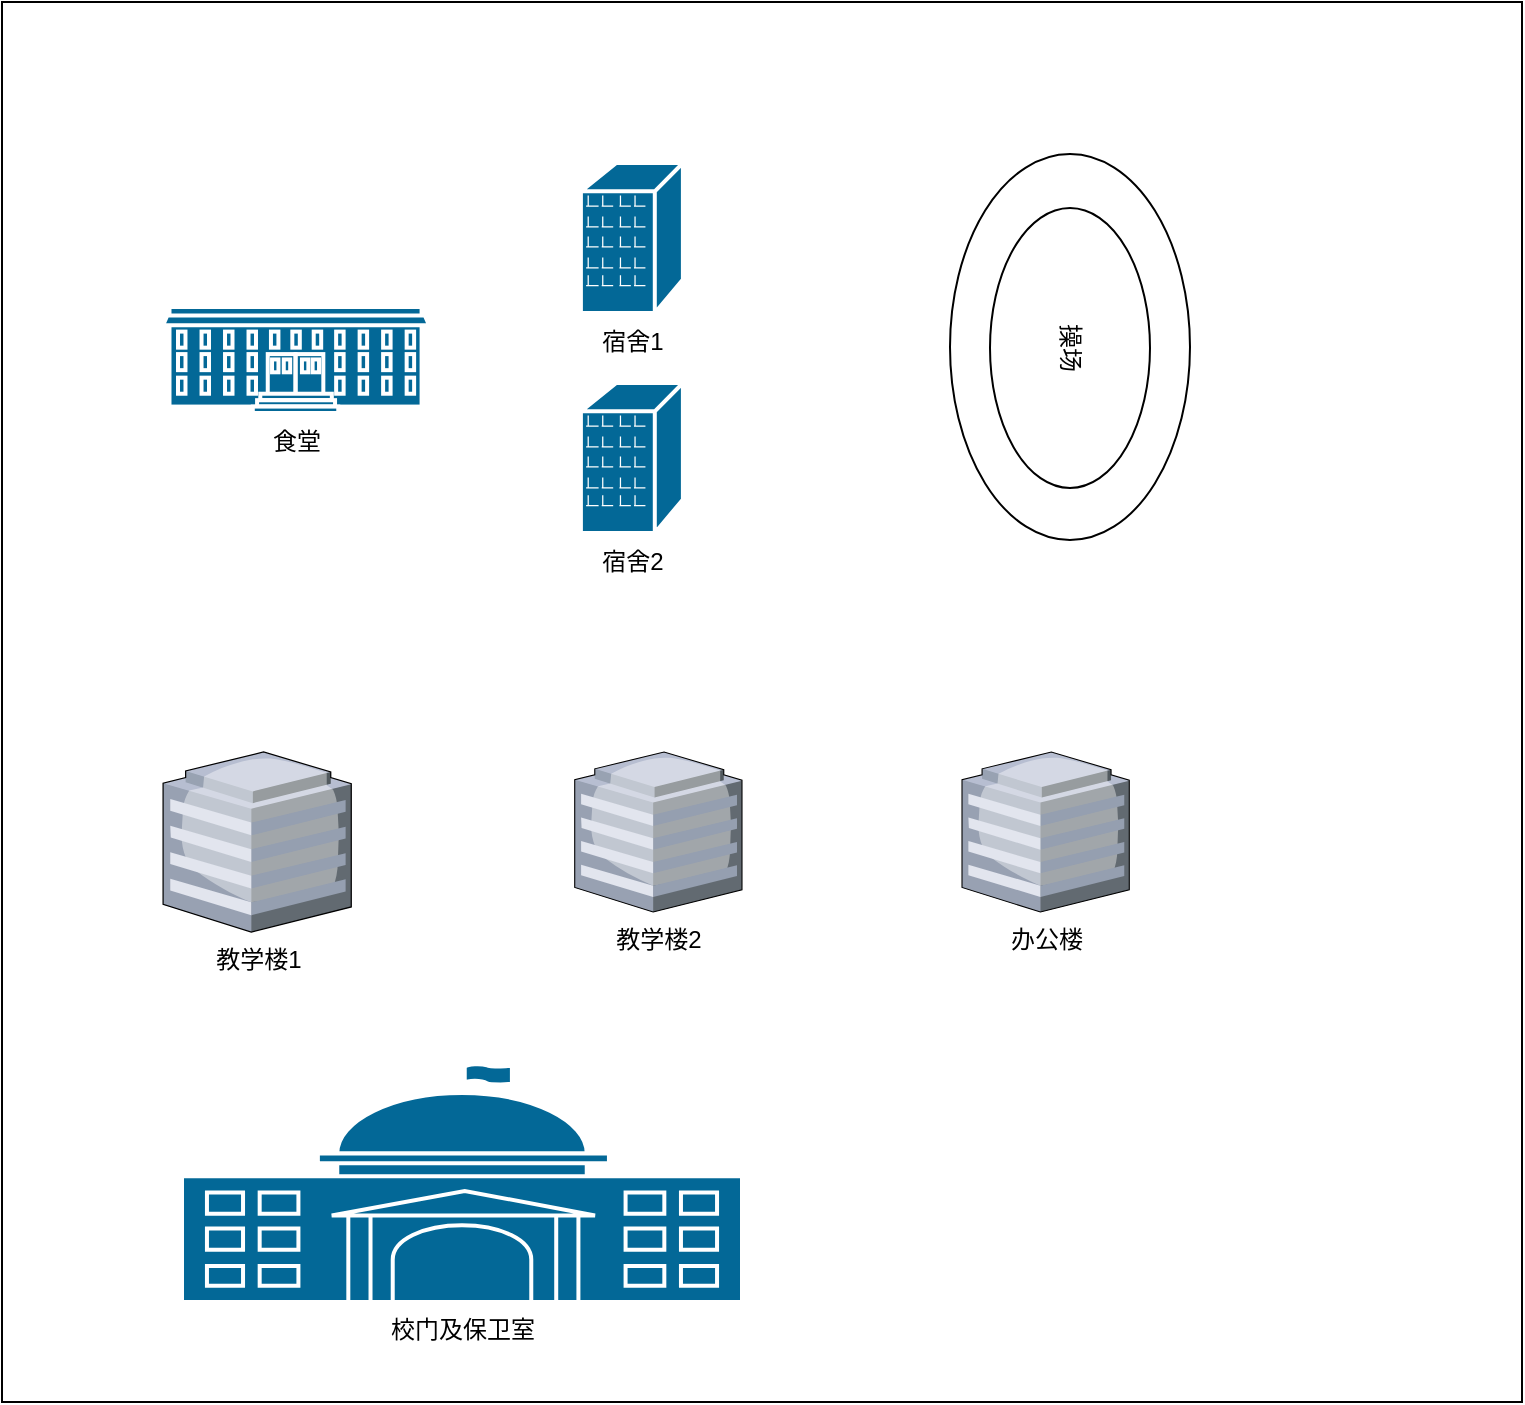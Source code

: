 <mxfile version="22.1.5" type="github">
  <diagram name="第 1 页" id="KyGtCNo6w3nRNSG3vUwp">
    <mxGraphModel dx="2207" dy="782" grid="1" gridSize="10" guides="1" tooltips="1" connect="1" arrows="1" fold="1" page="1" pageScale="1" pageWidth="827" pageHeight="1169" math="0" shadow="0">
      <root>
        <mxCell id="0" />
        <mxCell id="1" parent="0" />
        <mxCell id="O4bxlKu3bs-3a6br-hNV-31" value="" style="rounded=0;whiteSpace=wrap;html=1;" vertex="1" parent="1">
          <mxGeometry x="-40" width="760" height="700" as="geometry" />
        </mxCell>
        <mxCell id="O4bxlKu3bs-3a6br-hNV-10" value="教学楼1" style="verticalLabelPosition=bottom;sketch=0;aspect=fixed;html=1;verticalAlign=top;strokeColor=none;align=center;outlineConnect=0;shape=mxgraph.citrix.hq_enterprise;" vertex="1" parent="1">
          <mxGeometry x="40.54" y="375" width="94.09" height="90" as="geometry" />
        </mxCell>
        <mxCell id="O4bxlKu3bs-3a6br-hNV-13" value="办公楼" style="verticalLabelPosition=bottom;sketch=0;aspect=fixed;html=1;verticalAlign=top;strokeColor=none;align=center;outlineConnect=0;shape=mxgraph.citrix.hq_enterprise;" vertex="1" parent="1">
          <mxGeometry x="440" y="375" width="83.64" height="80" as="geometry" />
        </mxCell>
        <mxCell id="O4bxlKu3bs-3a6br-hNV-14" value="教学楼2" style="verticalLabelPosition=bottom;sketch=0;aspect=fixed;html=1;verticalAlign=top;strokeColor=none;align=center;outlineConnect=0;shape=mxgraph.citrix.hq_enterprise;" vertex="1" parent="1">
          <mxGeometry x="246.36" y="375" width="83.64" height="80" as="geometry" />
        </mxCell>
        <mxCell id="O4bxlKu3bs-3a6br-hNV-19" value="校门及保卫室" style="shape=mxgraph.cisco.buildings.government_building;sketch=0;html=1;pointerEvents=1;dashed=0;fillColor=#036897;strokeColor=#ffffff;strokeWidth=2;verticalLabelPosition=bottom;verticalAlign=top;align=center;outlineConnect=0;" vertex="1" parent="1">
          <mxGeometry x="50" y="530" width="280" height="120" as="geometry" />
        </mxCell>
        <mxCell id="O4bxlKu3bs-3a6br-hNV-20" value="宿舍1" style="shape=mxgraph.cisco.buildings.branch_office;sketch=0;html=1;pointerEvents=1;dashed=0;fillColor=#036897;strokeColor=#ffffff;strokeWidth=2;verticalLabelPosition=bottom;verticalAlign=top;align=center;outlineConnect=0;" vertex="1" parent="1">
          <mxGeometry x="249.45" y="80.5" width="51" height="75" as="geometry" />
        </mxCell>
        <mxCell id="O4bxlKu3bs-3a6br-hNV-21" value="宿舍2" style="shape=mxgraph.cisco.buildings.branch_office;sketch=0;html=1;pointerEvents=1;dashed=0;fillColor=#036897;strokeColor=#ffffff;strokeWidth=2;verticalLabelPosition=bottom;verticalAlign=top;align=center;outlineConnect=0;" vertex="1" parent="1">
          <mxGeometry x="249.45" y="190.5" width="51" height="75" as="geometry" />
        </mxCell>
        <mxCell id="O4bxlKu3bs-3a6br-hNV-23" value="食堂" style="shape=mxgraph.cisco.buildings.university;sketch=0;html=1;pointerEvents=1;dashed=0;fillColor=#036897;strokeColor=#ffffff;strokeWidth=2;verticalLabelPosition=bottom;verticalAlign=top;align=center;outlineConnect=0;" vertex="1" parent="1">
          <mxGeometry x="40.54" y="152.5" width="133" height="53" as="geometry" />
        </mxCell>
        <mxCell id="O4bxlKu3bs-3a6br-hNV-27" value="操场" style="ellipse;whiteSpace=wrap;html=1;rotation=90;" vertex="1" parent="1">
          <mxGeometry x="397.5" y="112.5" width="193" height="120" as="geometry" />
        </mxCell>
        <mxCell id="O4bxlKu3bs-3a6br-hNV-28" value="操场" style="ellipse;whiteSpace=wrap;html=1;rotation=90;" vertex="1" parent="1">
          <mxGeometry x="424" y="133" width="140" height="80" as="geometry" />
        </mxCell>
      </root>
    </mxGraphModel>
  </diagram>
</mxfile>
